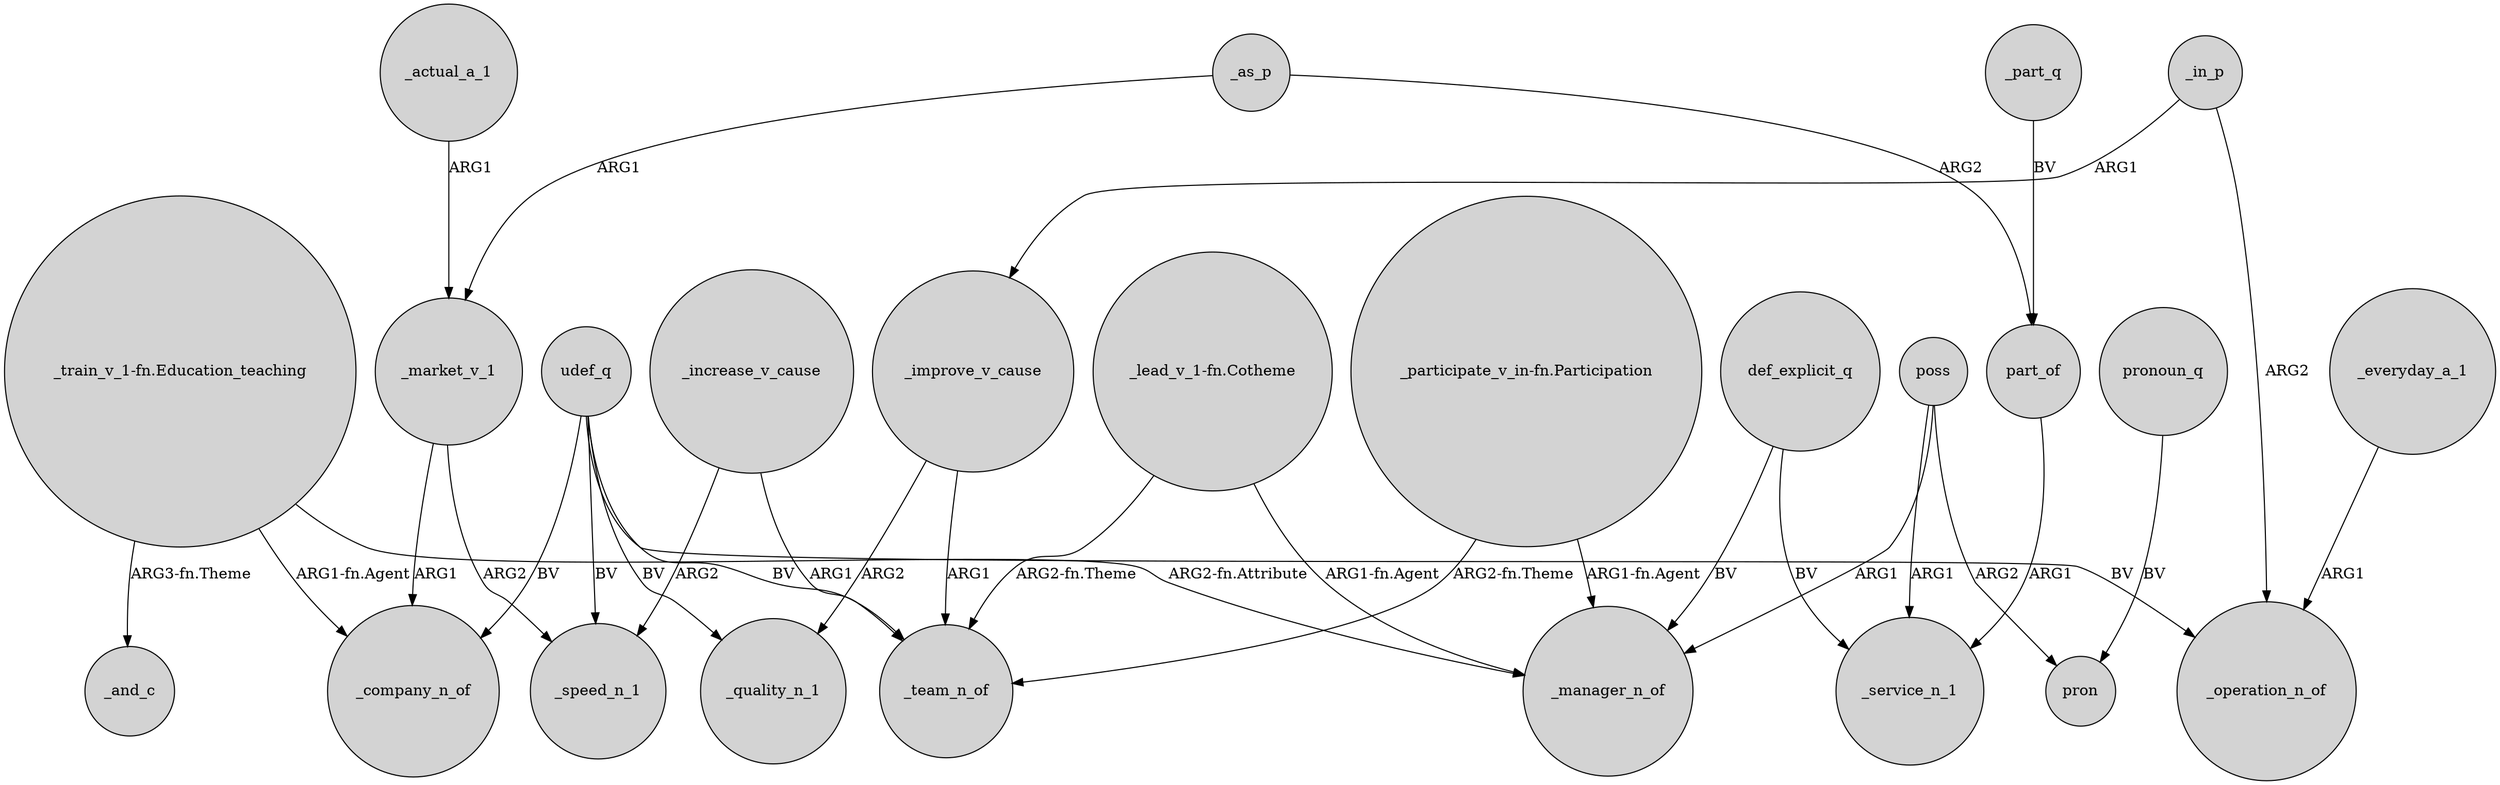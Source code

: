 digraph {
	node [shape=circle style=filled]
	udef_q -> _quality_n_1 [label=BV]
	"_train_v_1-fn.Education_teaching" -> _company_n_of [label="ARG1-fn.Agent"]
	udef_q -> _speed_n_1 [label=BV]
	poss -> pron [label=ARG2]
	"_lead_v_1-fn.Cotheme" -> _manager_n_of [label="ARG1-fn.Agent"]
	_as_p -> part_of [label=ARG2]
	part_of -> _service_n_1 [label=ARG1]
	_increase_v_cause -> _speed_n_1 [label=ARG2]
	"_participate_v_in-fn.Participation" -> _team_n_of [label="ARG2-fn.Theme"]
	poss -> _service_n_1 [label=ARG1]
	_as_p -> _market_v_1 [label=ARG1]
	_in_p -> _operation_n_of [label=ARG2]
	"_train_v_1-fn.Education_teaching" -> _manager_n_of [label="ARG2-fn.Attribute"]
	_part_q -> part_of [label=BV]
	_increase_v_cause -> _team_n_of [label=ARG1]
	_everyday_a_1 -> _operation_n_of [label=ARG1]
	_market_v_1 -> _speed_n_1 [label=ARG2]
	_in_p -> _improve_v_cause [label=ARG1]
	pronoun_q -> pron [label=BV]
	"_participate_v_in-fn.Participation" -> _manager_n_of [label="ARG1-fn.Agent"]
	udef_q -> _team_n_of [label=BV]
	def_explicit_q -> _manager_n_of [label=BV]
	_improve_v_cause -> _team_n_of [label=ARG1]
	poss -> _manager_n_of [label=ARG1]
	_actual_a_1 -> _market_v_1 [label=ARG1]
	_improve_v_cause -> _quality_n_1 [label=ARG2]
	def_explicit_q -> _service_n_1 [label=BV]
	udef_q -> _company_n_of [label=BV]
	"_train_v_1-fn.Education_teaching" -> _and_c [label="ARG3-fn.Theme"]
	_market_v_1 -> _company_n_of [label=ARG1]
	"_lead_v_1-fn.Cotheme" -> _team_n_of [label="ARG2-fn.Theme"]
	udef_q -> _operation_n_of [label=BV]
}
